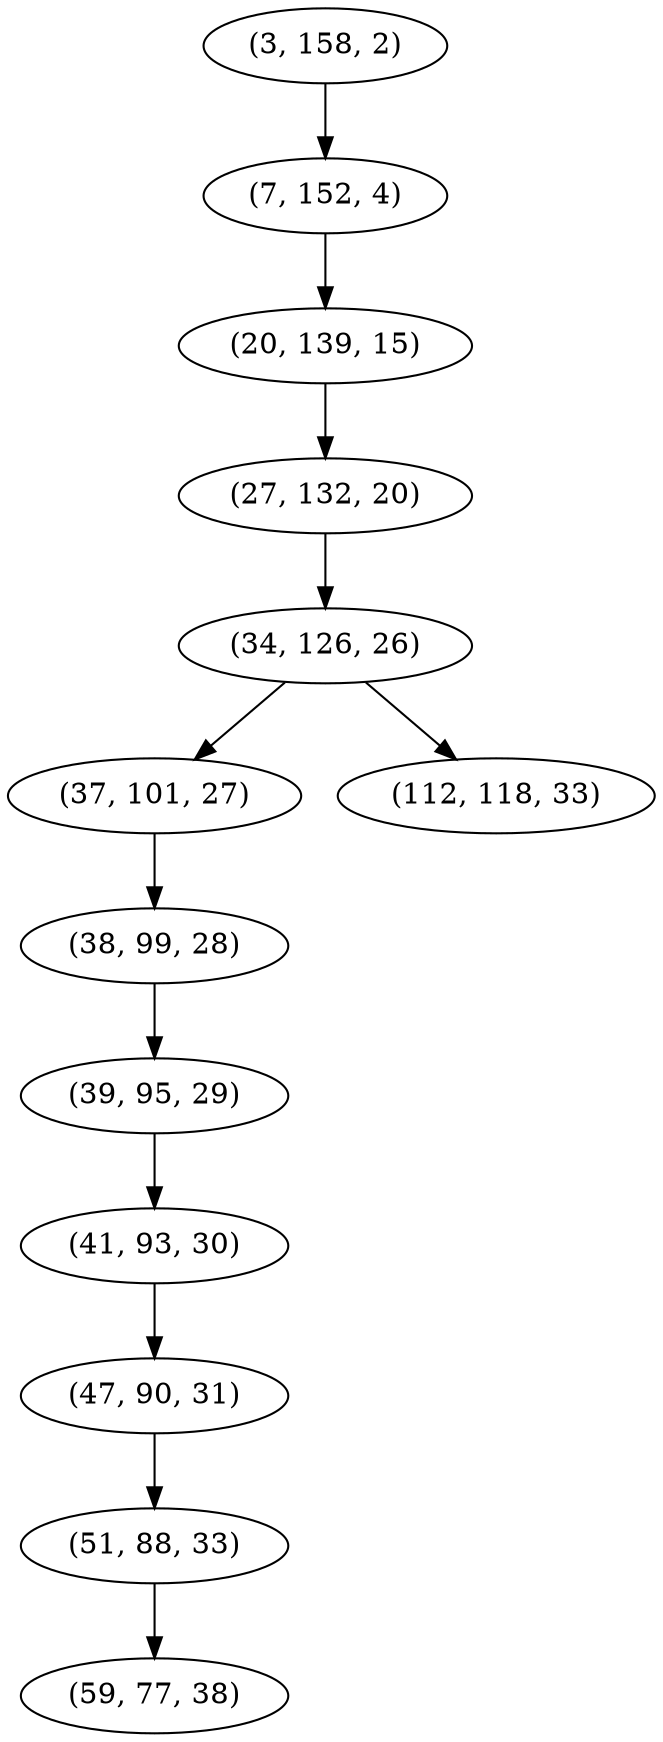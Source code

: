 digraph tree {
    "(3, 158, 2)";
    "(7, 152, 4)";
    "(20, 139, 15)";
    "(27, 132, 20)";
    "(34, 126, 26)";
    "(37, 101, 27)";
    "(38, 99, 28)";
    "(39, 95, 29)";
    "(41, 93, 30)";
    "(47, 90, 31)";
    "(51, 88, 33)";
    "(59, 77, 38)";
    "(112, 118, 33)";
    "(3, 158, 2)" -> "(7, 152, 4)";
    "(7, 152, 4)" -> "(20, 139, 15)";
    "(20, 139, 15)" -> "(27, 132, 20)";
    "(27, 132, 20)" -> "(34, 126, 26)";
    "(34, 126, 26)" -> "(37, 101, 27)";
    "(34, 126, 26)" -> "(112, 118, 33)";
    "(37, 101, 27)" -> "(38, 99, 28)";
    "(38, 99, 28)" -> "(39, 95, 29)";
    "(39, 95, 29)" -> "(41, 93, 30)";
    "(41, 93, 30)" -> "(47, 90, 31)";
    "(47, 90, 31)" -> "(51, 88, 33)";
    "(51, 88, 33)" -> "(59, 77, 38)";
}
